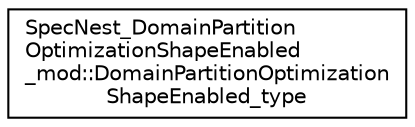 digraph "Graphical Class Hierarchy"
{
 // LATEX_PDF_SIZE
  edge [fontname="Helvetica",fontsize="10",labelfontname="Helvetica",labelfontsize="10"];
  node [fontname="Helvetica",fontsize="10",shape=record];
  rankdir="LR";
  Node0 [label="SpecNest_DomainPartition\lOptimizationShapeEnabled\l_mod::DomainPartitionOptimization\lShapeEnabled_type",height=0.2,width=0.4,color="black", fillcolor="white", style="filled",URL="$structSpecNest__DomainPartitionOptimizationShapeEnabled__mod_1_1DomainPartitionOptimizationShapeEnabled__type.html",tooltip=" "];
}
